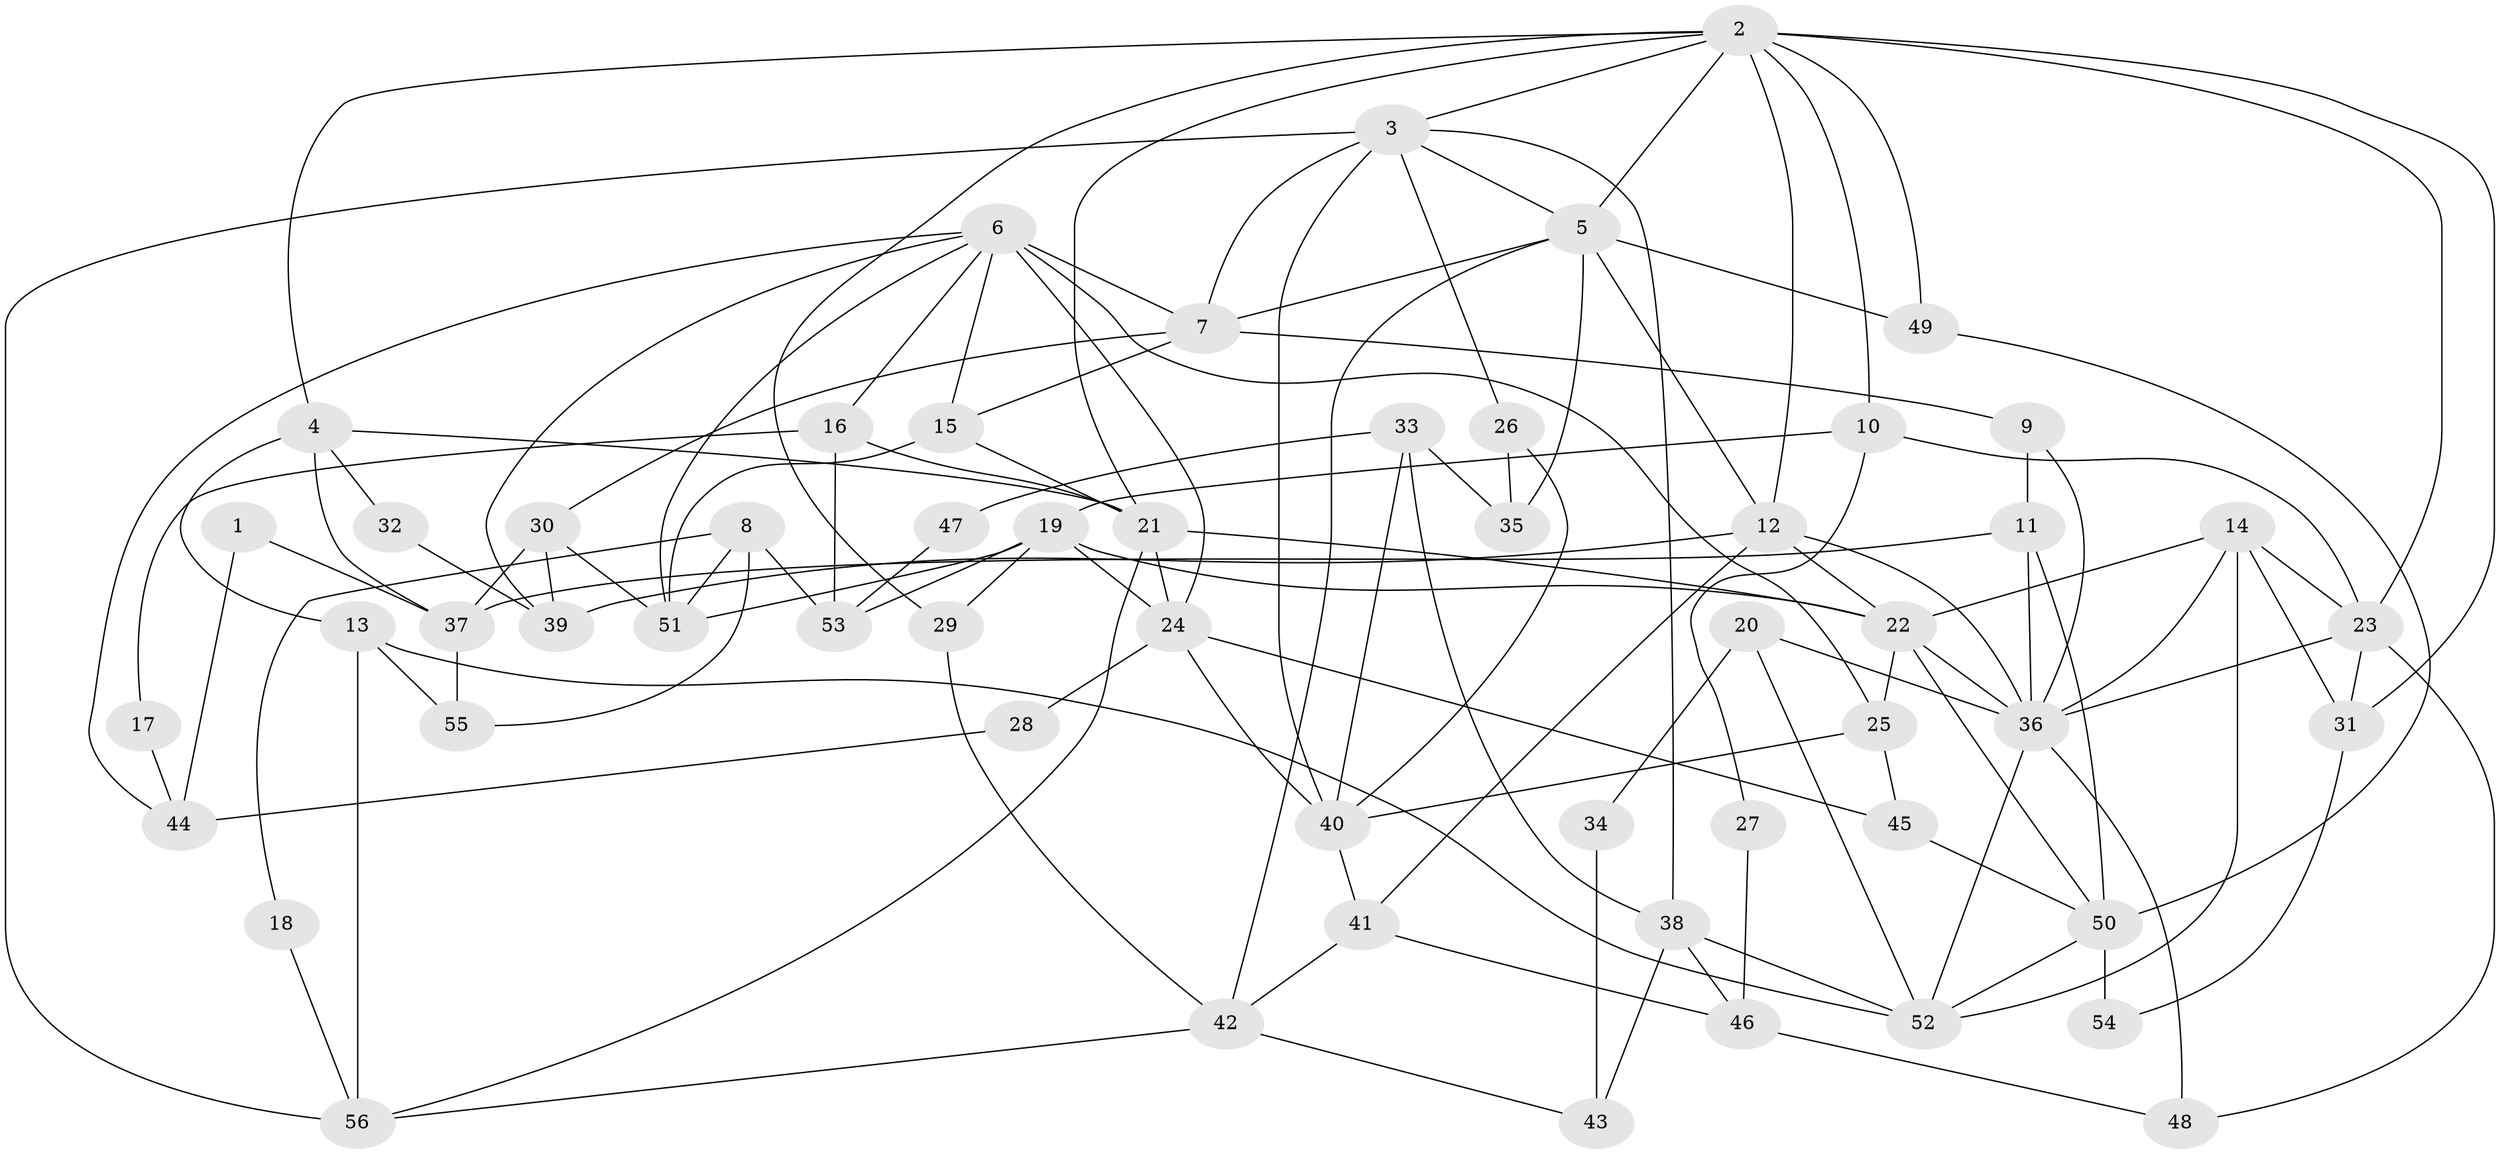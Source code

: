 // original degree distribution, {3: 0.3037974683544304, 8: 0.012658227848101266, 4: 0.2911392405063291, 7: 0.02531645569620253, 6: 0.11392405063291139, 5: 0.1518987341772152, 2: 0.10126582278481013}
// Generated by graph-tools (version 1.1) at 2025/51/03/04/25 22:51:19]
// undirected, 56 vertices, 123 edges
graph export_dot {
  node [color=gray90,style=filled];
  1;
  2;
  3;
  4;
  5;
  6;
  7;
  8;
  9;
  10;
  11;
  12;
  13;
  14;
  15;
  16;
  17;
  18;
  19;
  20;
  21;
  22;
  23;
  24;
  25;
  26;
  27;
  28;
  29;
  30;
  31;
  32;
  33;
  34;
  35;
  36;
  37;
  38;
  39;
  40;
  41;
  42;
  43;
  44;
  45;
  46;
  47;
  48;
  49;
  50;
  51;
  52;
  53;
  54;
  55;
  56;
  1 -- 37 [weight=1.0];
  1 -- 44 [weight=1.0];
  2 -- 3 [weight=1.0];
  2 -- 4 [weight=1.0];
  2 -- 5 [weight=1.0];
  2 -- 10 [weight=1.0];
  2 -- 12 [weight=1.0];
  2 -- 21 [weight=1.0];
  2 -- 23 [weight=1.0];
  2 -- 29 [weight=1.0];
  2 -- 31 [weight=1.0];
  2 -- 49 [weight=1.0];
  3 -- 5 [weight=1.0];
  3 -- 7 [weight=1.0];
  3 -- 26 [weight=1.0];
  3 -- 38 [weight=1.0];
  3 -- 40 [weight=2.0];
  3 -- 56 [weight=1.0];
  4 -- 13 [weight=1.0];
  4 -- 21 [weight=1.0];
  4 -- 32 [weight=1.0];
  4 -- 37 [weight=2.0];
  5 -- 7 [weight=1.0];
  5 -- 12 [weight=1.0];
  5 -- 35 [weight=1.0];
  5 -- 42 [weight=1.0];
  5 -- 49 [weight=1.0];
  6 -- 7 [weight=4.0];
  6 -- 15 [weight=1.0];
  6 -- 16 [weight=1.0];
  6 -- 24 [weight=1.0];
  6 -- 25 [weight=1.0];
  6 -- 39 [weight=1.0];
  6 -- 44 [weight=1.0];
  6 -- 51 [weight=1.0];
  7 -- 9 [weight=1.0];
  7 -- 15 [weight=1.0];
  7 -- 30 [weight=1.0];
  8 -- 18 [weight=1.0];
  8 -- 51 [weight=1.0];
  8 -- 53 [weight=1.0];
  8 -- 55 [weight=1.0];
  9 -- 11 [weight=1.0];
  9 -- 36 [weight=1.0];
  10 -- 19 [weight=1.0];
  10 -- 23 [weight=1.0];
  10 -- 27 [weight=1.0];
  11 -- 36 [weight=1.0];
  11 -- 37 [weight=1.0];
  11 -- 50 [weight=1.0];
  12 -- 22 [weight=1.0];
  12 -- 36 [weight=1.0];
  12 -- 39 [weight=1.0];
  12 -- 41 [weight=1.0];
  13 -- 52 [weight=1.0];
  13 -- 55 [weight=1.0];
  13 -- 56 [weight=1.0];
  14 -- 22 [weight=1.0];
  14 -- 23 [weight=1.0];
  14 -- 31 [weight=1.0];
  14 -- 36 [weight=1.0];
  14 -- 52 [weight=1.0];
  15 -- 21 [weight=1.0];
  15 -- 51 [weight=1.0];
  16 -- 17 [weight=1.0];
  16 -- 21 [weight=1.0];
  16 -- 53 [weight=1.0];
  17 -- 44 [weight=1.0];
  18 -- 56 [weight=1.0];
  19 -- 22 [weight=1.0];
  19 -- 24 [weight=1.0];
  19 -- 29 [weight=1.0];
  19 -- 51 [weight=1.0];
  19 -- 53 [weight=1.0];
  20 -- 34 [weight=1.0];
  20 -- 36 [weight=1.0];
  20 -- 52 [weight=1.0];
  21 -- 22 [weight=3.0];
  21 -- 24 [weight=1.0];
  21 -- 56 [weight=1.0];
  22 -- 25 [weight=1.0];
  22 -- 36 [weight=2.0];
  22 -- 50 [weight=1.0];
  23 -- 31 [weight=1.0];
  23 -- 36 [weight=1.0];
  23 -- 48 [weight=1.0];
  24 -- 28 [weight=1.0];
  24 -- 40 [weight=1.0];
  24 -- 45 [weight=1.0];
  25 -- 40 [weight=2.0];
  25 -- 45 [weight=1.0];
  26 -- 35 [weight=1.0];
  26 -- 40 [weight=1.0];
  27 -- 46 [weight=1.0];
  28 -- 44 [weight=1.0];
  29 -- 42 [weight=1.0];
  30 -- 37 [weight=1.0];
  30 -- 39 [weight=1.0];
  30 -- 51 [weight=1.0];
  31 -- 54 [weight=1.0];
  32 -- 39 [weight=1.0];
  33 -- 35 [weight=1.0];
  33 -- 38 [weight=1.0];
  33 -- 40 [weight=1.0];
  33 -- 47 [weight=1.0];
  34 -- 43 [weight=1.0];
  36 -- 48 [weight=1.0];
  36 -- 52 [weight=1.0];
  37 -- 55 [weight=1.0];
  38 -- 43 [weight=1.0];
  38 -- 46 [weight=1.0];
  38 -- 52 [weight=1.0];
  40 -- 41 [weight=1.0];
  41 -- 42 [weight=1.0];
  41 -- 46 [weight=1.0];
  42 -- 43 [weight=1.0];
  42 -- 56 [weight=1.0];
  45 -- 50 [weight=1.0];
  46 -- 48 [weight=1.0];
  47 -- 53 [weight=1.0];
  49 -- 50 [weight=1.0];
  50 -- 52 [weight=1.0];
  50 -- 54 [weight=1.0];
}
